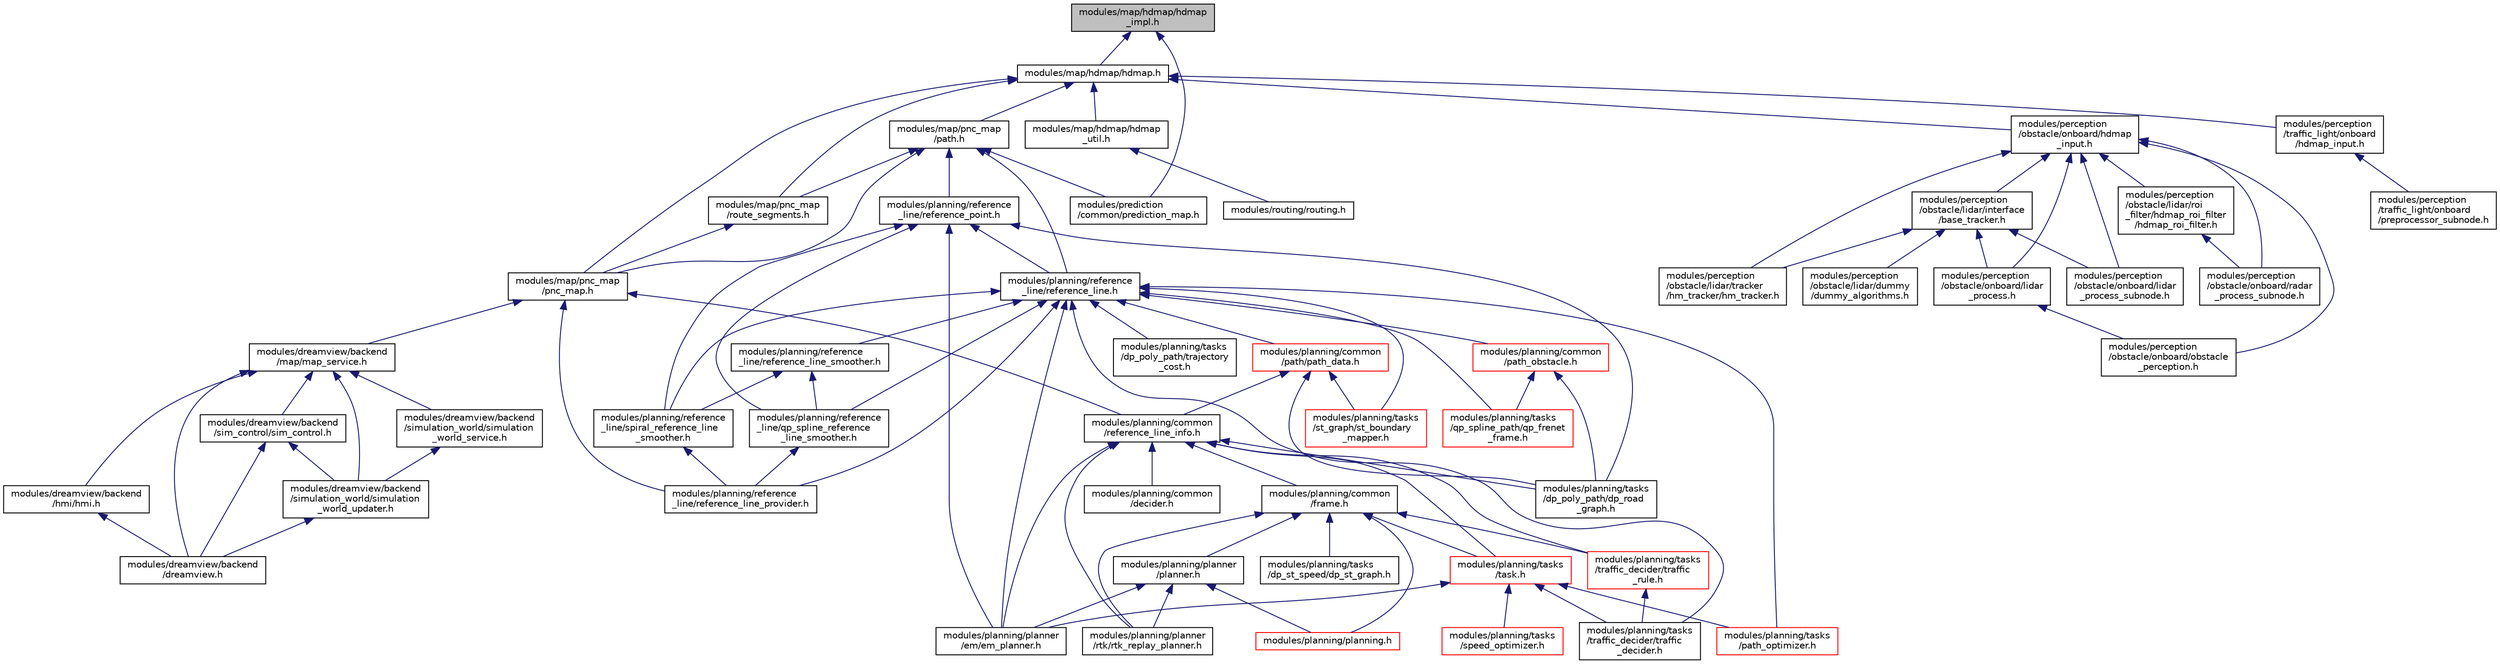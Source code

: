 digraph "modules/map/hdmap/hdmap_impl.h"
{
  edge [fontname="Helvetica",fontsize="10",labelfontname="Helvetica",labelfontsize="10"];
  node [fontname="Helvetica",fontsize="10",shape=record];
  Node1 [label="modules/map/hdmap/hdmap\l_impl.h",height=0.2,width=0.4,color="black", fillcolor="grey75", style="filled" fontcolor="black"];
  Node1 -> Node2 [dir="back",color="midnightblue",fontsize="10",style="solid",fontname="Helvetica"];
  Node2 [label="modules/map/hdmap/hdmap.h",height=0.2,width=0.4,color="black", fillcolor="white", style="filled",URL="$hdmap_8h.html"];
  Node2 -> Node3 [dir="back",color="midnightblue",fontsize="10",style="solid",fontname="Helvetica"];
  Node3 [label="modules/map/pnc_map\l/pnc_map.h",height=0.2,width=0.4,color="black", fillcolor="white", style="filled",URL="$pnc__map_8h.html"];
  Node3 -> Node4 [dir="back",color="midnightblue",fontsize="10",style="solid",fontname="Helvetica"];
  Node4 [label="modules/dreamview/backend\l/map/map_service.h",height=0.2,width=0.4,color="black", fillcolor="white", style="filled",URL="$map__service_8h.html"];
  Node4 -> Node5 [dir="back",color="midnightblue",fontsize="10",style="solid",fontname="Helvetica"];
  Node5 [label="modules/dreamview/backend\l/dreamview.h",height=0.2,width=0.4,color="black", fillcolor="white", style="filled",URL="$dreamview_8h.html"];
  Node4 -> Node6 [dir="back",color="midnightblue",fontsize="10",style="solid",fontname="Helvetica"];
  Node6 [label="modules/dreamview/backend\l/simulation_world/simulation\l_world_updater.h",height=0.2,width=0.4,color="black", fillcolor="white", style="filled",URL="$simulation__world__updater_8h.html"];
  Node6 -> Node5 [dir="back",color="midnightblue",fontsize="10",style="solid",fontname="Helvetica"];
  Node4 -> Node7 [dir="back",color="midnightblue",fontsize="10",style="solid",fontname="Helvetica"];
  Node7 [label="modules/dreamview/backend\l/sim_control/sim_control.h",height=0.2,width=0.4,color="black", fillcolor="white", style="filled",URL="$sim__control_8h.html"];
  Node7 -> Node6 [dir="back",color="midnightblue",fontsize="10",style="solid",fontname="Helvetica"];
  Node7 -> Node5 [dir="back",color="midnightblue",fontsize="10",style="solid",fontname="Helvetica"];
  Node4 -> Node8 [dir="back",color="midnightblue",fontsize="10",style="solid",fontname="Helvetica"];
  Node8 [label="modules/dreamview/backend\l/simulation_world/simulation\l_world_service.h",height=0.2,width=0.4,color="black", fillcolor="white", style="filled",URL="$simulation__world__service_8h.html"];
  Node8 -> Node6 [dir="back",color="midnightblue",fontsize="10",style="solid",fontname="Helvetica"];
  Node4 -> Node9 [dir="back",color="midnightblue",fontsize="10",style="solid",fontname="Helvetica"];
  Node9 [label="modules/dreamview/backend\l/hmi/hmi.h",height=0.2,width=0.4,color="black", fillcolor="white", style="filled",URL="$hmi_8h.html"];
  Node9 -> Node5 [dir="back",color="midnightblue",fontsize="10",style="solid",fontname="Helvetica"];
  Node3 -> Node10 [dir="back",color="midnightblue",fontsize="10",style="solid",fontname="Helvetica"];
  Node10 [label="modules/planning/common\l/reference_line_info.h",height=0.2,width=0.4,color="black", fillcolor="white", style="filled",URL="$reference__line__info_8h.html"];
  Node10 -> Node11 [dir="back",color="midnightblue",fontsize="10",style="solid",fontname="Helvetica"];
  Node11 [label="modules/planning/common\l/decider.h",height=0.2,width=0.4,color="black", fillcolor="white", style="filled",URL="$decider_8h.html"];
  Node10 -> Node12 [dir="back",color="midnightblue",fontsize="10",style="solid",fontname="Helvetica"];
  Node12 [label="modules/planning/common\l/frame.h",height=0.2,width=0.4,color="black", fillcolor="white", style="filled",URL="$frame_8h.html"];
  Node12 -> Node13 [dir="back",color="midnightblue",fontsize="10",style="solid",fontname="Helvetica"];
  Node13 [label="modules/planning/planning.h",height=0.2,width=0.4,color="red", fillcolor="white", style="filled",URL="$planning_8h.html"];
  Node12 -> Node14 [dir="back",color="midnightblue",fontsize="10",style="solid",fontname="Helvetica"];
  Node14 [label="modules/planning/planner\l/planner.h",height=0.2,width=0.4,color="black", fillcolor="white", style="filled",URL="$planner_8h.html"];
  Node14 -> Node13 [dir="back",color="midnightblue",fontsize="10",style="solid",fontname="Helvetica"];
  Node14 -> Node15 [dir="back",color="midnightblue",fontsize="10",style="solid",fontname="Helvetica"];
  Node15 [label="modules/planning/planner\l/em/em_planner.h",height=0.2,width=0.4,color="black", fillcolor="white", style="filled",URL="$em__planner_8h.html"];
  Node14 -> Node16 [dir="back",color="midnightblue",fontsize="10",style="solid",fontname="Helvetica"];
  Node16 [label="modules/planning/planner\l/rtk/rtk_replay_planner.h",height=0.2,width=0.4,color="black", fillcolor="white", style="filled",URL="$rtk__replay__planner_8h.html"];
  Node12 -> Node17 [dir="back",color="midnightblue",fontsize="10",style="solid",fontname="Helvetica"];
  Node17 [label="modules/planning/tasks\l/task.h",height=0.2,width=0.4,color="red", fillcolor="white", style="filled",URL="$task_8h.html"];
  Node17 -> Node15 [dir="back",color="midnightblue",fontsize="10",style="solid",fontname="Helvetica"];
  Node17 -> Node18 [dir="back",color="midnightblue",fontsize="10",style="solid",fontname="Helvetica"];
  Node18 [label="modules/planning/tasks\l/path_optimizer.h",height=0.2,width=0.4,color="red", fillcolor="white", style="filled",URL="$path__optimizer_8h.html"];
  Node17 -> Node19 [dir="back",color="midnightblue",fontsize="10",style="solid",fontname="Helvetica"];
  Node19 [label="modules/planning/tasks\l/speed_optimizer.h",height=0.2,width=0.4,color="red", fillcolor="white", style="filled",URL="$speed__optimizer_8h.html"];
  Node17 -> Node20 [dir="back",color="midnightblue",fontsize="10",style="solid",fontname="Helvetica"];
  Node20 [label="modules/planning/tasks\l/traffic_decider/traffic\l_decider.h",height=0.2,width=0.4,color="black", fillcolor="white", style="filled",URL="$traffic__decider_8h.html"];
  Node12 -> Node16 [dir="back",color="midnightblue",fontsize="10",style="solid",fontname="Helvetica"];
  Node12 -> Node21 [dir="back",color="midnightblue",fontsize="10",style="solid",fontname="Helvetica"];
  Node21 [label="modules/planning/tasks\l/dp_st_speed/dp_st_graph.h",height=0.2,width=0.4,color="black", fillcolor="white", style="filled",URL="$dp__st__graph_8h.html"];
  Node12 -> Node22 [dir="back",color="midnightblue",fontsize="10",style="solid",fontname="Helvetica"];
  Node22 [label="modules/planning/tasks\l/traffic_decider/traffic\l_rule.h",height=0.2,width=0.4,color="red", fillcolor="white", style="filled",URL="$traffic__rule_8h.html"];
  Node22 -> Node20 [dir="back",color="midnightblue",fontsize="10",style="solid",fontname="Helvetica"];
  Node10 -> Node15 [dir="back",color="midnightblue",fontsize="10",style="solid",fontname="Helvetica"];
  Node10 -> Node17 [dir="back",color="midnightblue",fontsize="10",style="solid",fontname="Helvetica"];
  Node10 -> Node16 [dir="back",color="midnightblue",fontsize="10",style="solid",fontname="Helvetica"];
  Node10 -> Node23 [dir="back",color="midnightblue",fontsize="10",style="solid",fontname="Helvetica"];
  Node23 [label="modules/planning/tasks\l/dp_poly_path/dp_road\l_graph.h",height=0.2,width=0.4,color="black", fillcolor="white", style="filled",URL="$dp__road__graph_8h.html"];
  Node10 -> Node22 [dir="back",color="midnightblue",fontsize="10",style="solid",fontname="Helvetica"];
  Node3 -> Node24 [dir="back",color="midnightblue",fontsize="10",style="solid",fontname="Helvetica"];
  Node24 [label="modules/planning/reference\l_line/reference_line_provider.h",height=0.2,width=0.4,color="black", fillcolor="white", style="filled",URL="$reference__line__provider_8h.html",tooltip="Declaration of the class ReferenceLineProvider. "];
  Node2 -> Node25 [dir="back",color="midnightblue",fontsize="10",style="solid",fontname="Helvetica"];
  Node25 [label="modules/map/pnc_map\l/path.h",height=0.2,width=0.4,color="black", fillcolor="white", style="filled",URL="$path_8h.html"];
  Node25 -> Node3 [dir="back",color="midnightblue",fontsize="10",style="solid",fontname="Helvetica"];
  Node25 -> Node26 [dir="back",color="midnightblue",fontsize="10",style="solid",fontname="Helvetica"];
  Node26 [label="modules/map/pnc_map\l/route_segments.h",height=0.2,width=0.4,color="black", fillcolor="white", style="filled",URL="$route__segments_8h.html"];
  Node26 -> Node3 [dir="back",color="midnightblue",fontsize="10",style="solid",fontname="Helvetica"];
  Node25 -> Node27 [dir="back",color="midnightblue",fontsize="10",style="solid",fontname="Helvetica"];
  Node27 [label="modules/planning/reference\l_line/reference_line.h",height=0.2,width=0.4,color="black", fillcolor="white", style="filled",URL="$reference__line_8h.html"];
  Node27 -> Node28 [dir="back",color="midnightblue",fontsize="10",style="solid",fontname="Helvetica"];
  Node28 [label="modules/planning/common\l/path_obstacle.h",height=0.2,width=0.4,color="red", fillcolor="white", style="filled",URL="$path__obstacle_8h.html"];
  Node28 -> Node23 [dir="back",color="midnightblue",fontsize="10",style="solid",fontname="Helvetica"];
  Node28 -> Node29 [dir="back",color="midnightblue",fontsize="10",style="solid",fontname="Helvetica"];
  Node29 [label="modules/planning/tasks\l/qp_spline_path/qp_frenet\l_frame.h",height=0.2,width=0.4,color="red", fillcolor="white", style="filled",URL="$qp__frenet__frame_8h.html",tooltip=": natural coordinate system "];
  Node27 -> Node30 [dir="back",color="midnightblue",fontsize="10",style="solid",fontname="Helvetica"];
  Node30 [label="modules/planning/common\l/path/path_data.h",height=0.2,width=0.4,color="red", fillcolor="white", style="filled",URL="$path__data_8h.html"];
  Node30 -> Node10 [dir="back",color="midnightblue",fontsize="10",style="solid",fontname="Helvetica"];
  Node30 -> Node23 [dir="back",color="midnightblue",fontsize="10",style="solid",fontname="Helvetica"];
  Node30 -> Node31 [dir="back",color="midnightblue",fontsize="10",style="solid",fontname="Helvetica"];
  Node31 [label="modules/planning/tasks\l/st_graph/st_boundary\l_mapper.h",height=0.2,width=0.4,color="red", fillcolor="white", style="filled",URL="$st__boundary__mapper_8h.html"];
  Node27 -> Node15 [dir="back",color="midnightblue",fontsize="10",style="solid",fontname="Helvetica"];
  Node27 -> Node32 [dir="back",color="midnightblue",fontsize="10",style="solid",fontname="Helvetica"];
  Node32 [label="modules/planning/reference\l_line/qp_spline_reference\l_line_smoother.h",height=0.2,width=0.4,color="black", fillcolor="white", style="filled",URL="$qp__spline__reference__line__smoother_8h.html"];
  Node32 -> Node24 [dir="back",color="midnightblue",fontsize="10",style="solid",fontname="Helvetica"];
  Node27 -> Node33 [dir="back",color="midnightblue",fontsize="10",style="solid",fontname="Helvetica"];
  Node33 [label="modules/planning/reference\l_line/reference_line_smoother.h",height=0.2,width=0.4,color="black", fillcolor="white", style="filled",URL="$reference__line__smoother_8h.html"];
  Node33 -> Node32 [dir="back",color="midnightblue",fontsize="10",style="solid",fontname="Helvetica"];
  Node33 -> Node34 [dir="back",color="midnightblue",fontsize="10",style="solid",fontname="Helvetica"];
  Node34 [label="modules/planning/reference\l_line/spiral_reference_line\l_smoother.h",height=0.2,width=0.4,color="black", fillcolor="white", style="filled",URL="$spiral__reference__line__smoother_8h.html"];
  Node34 -> Node24 [dir="back",color="midnightblue",fontsize="10",style="solid",fontname="Helvetica"];
  Node27 -> Node24 [dir="back",color="midnightblue",fontsize="10",style="solid",fontname="Helvetica"];
  Node27 -> Node34 [dir="back",color="midnightblue",fontsize="10",style="solid",fontname="Helvetica"];
  Node27 -> Node18 [dir="back",color="midnightblue",fontsize="10",style="solid",fontname="Helvetica"];
  Node27 -> Node35 [dir="back",color="midnightblue",fontsize="10",style="solid",fontname="Helvetica"];
  Node35 [label="modules/planning/tasks\l/dp_poly_path/trajectory\l_cost.h",height=0.2,width=0.4,color="black", fillcolor="white", style="filled",URL="$trajectory__cost_8h.html"];
  Node27 -> Node31 [dir="back",color="midnightblue",fontsize="10",style="solid",fontname="Helvetica"];
  Node27 -> Node29 [dir="back",color="midnightblue",fontsize="10",style="solid",fontname="Helvetica"];
  Node27 -> Node20 [dir="back",color="midnightblue",fontsize="10",style="solid",fontname="Helvetica"];
  Node25 -> Node36 [dir="back",color="midnightblue",fontsize="10",style="solid",fontname="Helvetica"];
  Node36 [label="modules/planning/reference\l_line/reference_point.h",height=0.2,width=0.4,color="black", fillcolor="white", style="filled",URL="$reference__point_8h.html"];
  Node36 -> Node27 [dir="back",color="midnightblue",fontsize="10",style="solid",fontname="Helvetica"];
  Node36 -> Node15 [dir="back",color="midnightblue",fontsize="10",style="solid",fontname="Helvetica"];
  Node36 -> Node32 [dir="back",color="midnightblue",fontsize="10",style="solid",fontname="Helvetica"];
  Node36 -> Node34 [dir="back",color="midnightblue",fontsize="10",style="solid",fontname="Helvetica"];
  Node36 -> Node23 [dir="back",color="midnightblue",fontsize="10",style="solid",fontname="Helvetica"];
  Node25 -> Node37 [dir="back",color="midnightblue",fontsize="10",style="solid",fontname="Helvetica"];
  Node37 [label="modules/prediction\l/common/prediction_map.h",height=0.2,width=0.4,color="black", fillcolor="white", style="filled",URL="$prediction__map_8h.html"];
  Node2 -> Node26 [dir="back",color="midnightblue",fontsize="10",style="solid",fontname="Helvetica"];
  Node2 -> Node38 [dir="back",color="midnightblue",fontsize="10",style="solid",fontname="Helvetica"];
  Node38 [label="modules/map/hdmap/hdmap\l_util.h",height=0.2,width=0.4,color="black", fillcolor="white", style="filled",URL="$hdmap__util_8h.html"];
  Node38 -> Node39 [dir="back",color="midnightblue",fontsize="10",style="solid",fontname="Helvetica"];
  Node39 [label="modules/routing/routing.h",height=0.2,width=0.4,color="black", fillcolor="white", style="filled",URL="$routing_8h.html"];
  Node2 -> Node40 [dir="back",color="midnightblue",fontsize="10",style="solid",fontname="Helvetica"];
  Node40 [label="modules/perception\l/obstacle/onboard/hdmap\l_input.h",height=0.2,width=0.4,color="black", fillcolor="white", style="filled",URL="$obstacle_2onboard_2hdmap__input_8h.html"];
  Node40 -> Node41 [dir="back",color="midnightblue",fontsize="10",style="solid",fontname="Helvetica"];
  Node41 [label="modules/perception\l/obstacle/lidar/interface\l/base_tracker.h",height=0.2,width=0.4,color="black", fillcolor="white", style="filled",URL="$base__tracker_8h.html"];
  Node41 -> Node42 [dir="back",color="midnightblue",fontsize="10",style="solid",fontname="Helvetica"];
  Node42 [label="modules/perception\l/obstacle/lidar/dummy\l/dummy_algorithms.h",height=0.2,width=0.4,color="black", fillcolor="white", style="filled",URL="$lidar_2dummy_2dummy__algorithms_8h.html"];
  Node41 -> Node43 [dir="back",color="midnightblue",fontsize="10",style="solid",fontname="Helvetica"];
  Node43 [label="modules/perception\l/obstacle/lidar/tracker\l/hm_tracker/hm_tracker.h",height=0.2,width=0.4,color="black", fillcolor="white", style="filled",URL="$hm__tracker_8h.html"];
  Node41 -> Node44 [dir="back",color="midnightblue",fontsize="10",style="solid",fontname="Helvetica"];
  Node44 [label="modules/perception\l/obstacle/onboard/lidar\l_process.h",height=0.2,width=0.4,color="black", fillcolor="white", style="filled",URL="$lidar__process_8h.html"];
  Node44 -> Node45 [dir="back",color="midnightblue",fontsize="10",style="solid",fontname="Helvetica"];
  Node45 [label="modules/perception\l/obstacle/onboard/obstacle\l_perception.h",height=0.2,width=0.4,color="black", fillcolor="white", style="filled",URL="$obstacle__perception_8h.html"];
  Node41 -> Node46 [dir="back",color="midnightblue",fontsize="10",style="solid",fontname="Helvetica"];
  Node46 [label="modules/perception\l/obstacle/onboard/lidar\l_process_subnode.h",height=0.2,width=0.4,color="black", fillcolor="white", style="filled",URL="$lidar__process__subnode_8h.html"];
  Node40 -> Node47 [dir="back",color="midnightblue",fontsize="10",style="solid",fontname="Helvetica"];
  Node47 [label="modules/perception\l/obstacle/lidar/roi\l_filter/hdmap_roi_filter\l/hdmap_roi_filter.h",height=0.2,width=0.4,color="black", fillcolor="white", style="filled",URL="$hdmap__roi__filter_8h.html"];
  Node47 -> Node48 [dir="back",color="midnightblue",fontsize="10",style="solid",fontname="Helvetica"];
  Node48 [label="modules/perception\l/obstacle/onboard/radar\l_process_subnode.h",height=0.2,width=0.4,color="black", fillcolor="white", style="filled",URL="$radar__process__subnode_8h.html"];
  Node40 -> Node43 [dir="back",color="midnightblue",fontsize="10",style="solid",fontname="Helvetica"];
  Node40 -> Node44 [dir="back",color="midnightblue",fontsize="10",style="solid",fontname="Helvetica"];
  Node40 -> Node46 [dir="back",color="midnightblue",fontsize="10",style="solid",fontname="Helvetica"];
  Node40 -> Node45 [dir="back",color="midnightblue",fontsize="10",style="solid",fontname="Helvetica"];
  Node40 -> Node48 [dir="back",color="midnightblue",fontsize="10",style="solid",fontname="Helvetica"];
  Node2 -> Node49 [dir="back",color="midnightblue",fontsize="10",style="solid",fontname="Helvetica"];
  Node49 [label="modules/perception\l/traffic_light/onboard\l/hdmap_input.h",height=0.2,width=0.4,color="black", fillcolor="white", style="filled",URL="$traffic__light_2onboard_2hdmap__input_8h.html"];
  Node49 -> Node50 [dir="back",color="midnightblue",fontsize="10",style="solid",fontname="Helvetica"];
  Node50 [label="modules/perception\l/traffic_light/onboard\l/preprocessor_subnode.h",height=0.2,width=0.4,color="black", fillcolor="white", style="filled",URL="$preprocessor__subnode_8h.html"];
  Node1 -> Node37 [dir="back",color="midnightblue",fontsize="10",style="solid",fontname="Helvetica"];
}
